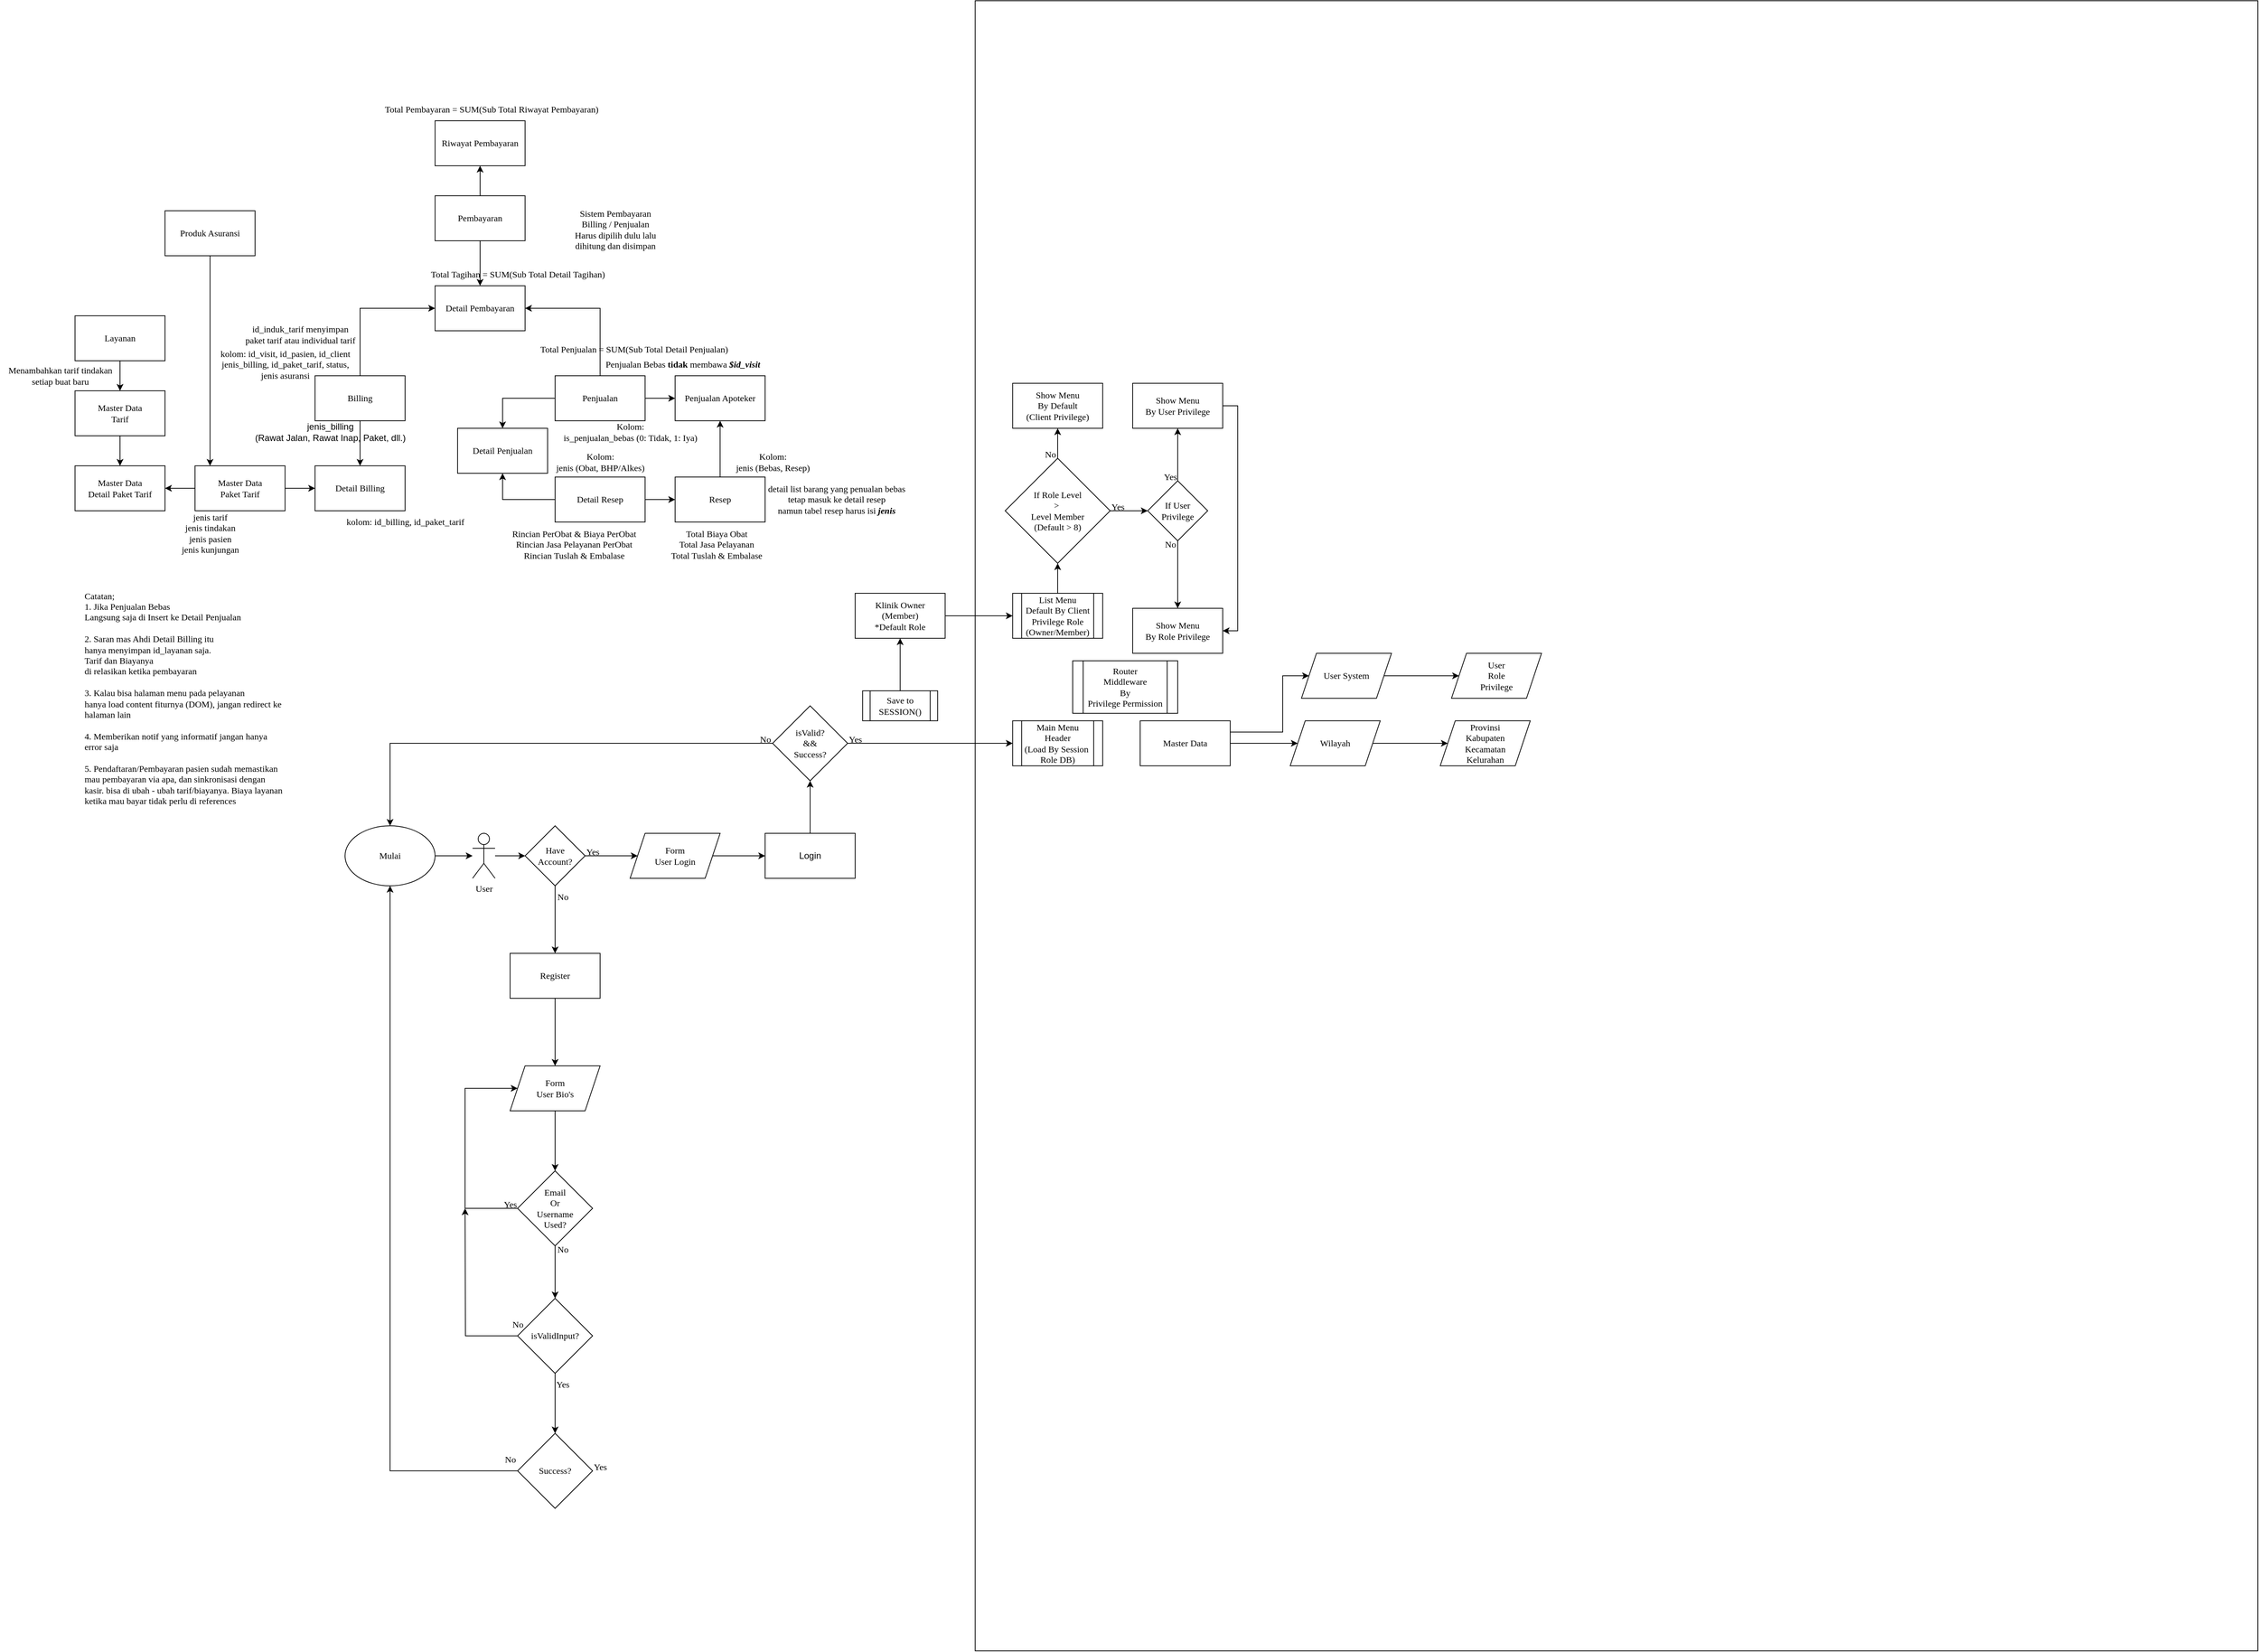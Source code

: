 <mxfile version="26.1.0">
  <diagram name="Page-1" id="PB4VBSpsoKnMZAa3M8EH">
    <mxGraphModel dx="1850" dy="1642" grid="1" gridSize="10" guides="1" tooltips="1" connect="1" arrows="1" fold="1" page="1" pageScale="1" pageWidth="850" pageHeight="1100" math="0" shadow="0">
      <root>
        <mxCell id="0" />
        <mxCell id="1" parent="0" />
        <mxCell id="fO4p4vOUp24_XmXOgc4b-10" value="" style="rounded=0;whiteSpace=wrap;html=1;" parent="1" vertex="1">
          <mxGeometry x="840" y="-1100" width="1710" height="2200" as="geometry" />
        </mxCell>
        <mxCell id="pXv-PGPB3i6eV_hMqMwG-11" value="" style="edgeStyle=orthogonalEdgeStyle;rounded=0;orthogonalLoop=1;jettySize=auto;html=1;" parent="1" source="pXv-PGPB3i6eV_hMqMwG-1" target="pXv-PGPB3i6eV_hMqMwG-10" edge="1">
          <mxGeometry relative="1" as="geometry" />
        </mxCell>
        <mxCell id="pXv-PGPB3i6eV_hMqMwG-1" value="&lt;font face=&quot;Times New Roman&quot;&gt;Mulai&lt;/font&gt;" style="ellipse;whiteSpace=wrap;html=1;" parent="1" vertex="1">
          <mxGeometry width="120" height="80" as="geometry" />
        </mxCell>
        <mxCell id="pXv-PGPB3i6eV_hMqMwG-21" value="" style="edgeStyle=orthogonalEdgeStyle;rounded=0;orthogonalLoop=1;jettySize=auto;html=1;" parent="1" source="pXv-PGPB3i6eV_hMqMwG-10" target="pXv-PGPB3i6eV_hMqMwG-17" edge="1">
          <mxGeometry relative="1" as="geometry" />
        </mxCell>
        <mxCell id="pXv-PGPB3i6eV_hMqMwG-10" value="&lt;font face=&quot;Times New Roman&quot;&gt;User&lt;/font&gt;" style="shape=umlActor;verticalLabelPosition=bottom;verticalAlign=top;html=1;outlineConnect=0;" parent="1" vertex="1">
          <mxGeometry x="170" y="10" width="30" height="60" as="geometry" />
        </mxCell>
        <mxCell id="pXv-PGPB3i6eV_hMqMwG-25" value="" style="edgeStyle=orthogonalEdgeStyle;rounded=0;orthogonalLoop=1;jettySize=auto;html=1;" parent="1" source="pXv-PGPB3i6eV_hMqMwG-17" target="pXv-PGPB3i6eV_hMqMwG-24" edge="1">
          <mxGeometry relative="1" as="geometry" />
        </mxCell>
        <mxCell id="fO4p4vOUp24_XmXOgc4b-2" value="" style="edgeStyle=orthogonalEdgeStyle;rounded=0;orthogonalLoop=1;jettySize=auto;html=1;" parent="1" source="pXv-PGPB3i6eV_hMqMwG-17" target="fO4p4vOUp24_XmXOgc4b-1" edge="1">
          <mxGeometry relative="1" as="geometry" />
        </mxCell>
        <mxCell id="pXv-PGPB3i6eV_hMqMwG-17" value="&lt;font face=&quot;Times New Roman&quot;&gt;Have&lt;br&gt;Account?&lt;/font&gt;" style="rhombus;whiteSpace=wrap;html=1;rounded=0;" parent="1" vertex="1">
          <mxGeometry x="240" width="80" height="80" as="geometry" />
        </mxCell>
        <mxCell id="pXv-PGPB3i6eV_hMqMwG-61" value="" style="edgeStyle=orthogonalEdgeStyle;rounded=0;orthogonalLoop=1;jettySize=auto;html=1;" parent="1" source="pXv-PGPB3i6eV_hMqMwG-22" target="pXv-PGPB3i6eV_hMqMwG-60" edge="1">
          <mxGeometry relative="1" as="geometry" />
        </mxCell>
        <mxCell id="pXv-PGPB3i6eV_hMqMwG-22" value="Login" style="whiteSpace=wrap;html=1;rounded=0;" parent="1" vertex="1">
          <mxGeometry x="560" y="10" width="120" height="60" as="geometry" />
        </mxCell>
        <mxCell id="pXv-PGPB3i6eV_hMqMwG-45" value="" style="edgeStyle=orthogonalEdgeStyle;rounded=0;orthogonalLoop=1;jettySize=auto;html=1;" parent="1" source="pXv-PGPB3i6eV_hMqMwG-24" target="pXv-PGPB3i6eV_hMqMwG-35" edge="1">
          <mxGeometry relative="1" as="geometry" />
        </mxCell>
        <mxCell id="pXv-PGPB3i6eV_hMqMwG-24" value="&lt;font face=&quot;Times New Roman&quot;&gt;Register&lt;/font&gt;" style="whiteSpace=wrap;html=1;rounded=0;" parent="1" vertex="1">
          <mxGeometry x="220" y="170" width="120" height="60" as="geometry" />
        </mxCell>
        <mxCell id="pXv-PGPB3i6eV_hMqMwG-26" value="&lt;font face=&quot;Times New Roman&quot;&gt;Yes&lt;/font&gt;" style="text;html=1;align=center;verticalAlign=middle;resizable=0;points=[];autosize=1;strokeColor=none;fillColor=none;" parent="1" vertex="1">
          <mxGeometry x="310" y="20" width="40" height="30" as="geometry" />
        </mxCell>
        <mxCell id="pXv-PGPB3i6eV_hMqMwG-27" value="&lt;font face=&quot;Times New Roman&quot;&gt;No&lt;/font&gt;" style="text;html=1;align=center;verticalAlign=middle;resizable=0;points=[];autosize=1;strokeColor=none;fillColor=none;" parent="1" vertex="1">
          <mxGeometry x="270" y="80" width="40" height="30" as="geometry" />
        </mxCell>
        <mxCell id="pXv-PGPB3i6eV_hMqMwG-48" style="edgeStyle=orthogonalEdgeStyle;rounded=0;orthogonalLoop=1;jettySize=auto;html=1;entryX=0.5;entryY=0;entryDx=0;entryDy=0;" parent="1" source="pXv-PGPB3i6eV_hMqMwG-29" target="pXv-PGPB3i6eV_hMqMwG-37" edge="1">
          <mxGeometry relative="1" as="geometry" />
        </mxCell>
        <mxCell id="pXv-PGPB3i6eV_hMqMwG-50" style="edgeStyle=orthogonalEdgeStyle;rounded=0;orthogonalLoop=1;jettySize=auto;html=1;entryX=0;entryY=0.5;entryDx=0;entryDy=0;" parent="1" source="pXv-PGPB3i6eV_hMqMwG-29" target="pXv-PGPB3i6eV_hMqMwG-35" edge="1">
          <mxGeometry relative="1" as="geometry">
            <mxPoint x="210" y="340" as="targetPoint" />
            <Array as="points">
              <mxPoint x="160" y="510" />
              <mxPoint x="160" y="350" />
            </Array>
          </mxGeometry>
        </mxCell>
        <mxCell id="pXv-PGPB3i6eV_hMqMwG-29" value="&lt;font face=&quot;Times New Roman&quot;&gt;Email&lt;br&gt;Or&lt;br&gt;Username&lt;br&gt;Used?&lt;/font&gt;" style="rhombus;whiteSpace=wrap;html=1;rounded=0;" parent="1" vertex="1">
          <mxGeometry x="230" y="460" width="100" height="100" as="geometry" />
        </mxCell>
        <mxCell id="pXv-PGPB3i6eV_hMqMwG-46" value="" style="edgeStyle=orthogonalEdgeStyle;rounded=0;orthogonalLoop=1;jettySize=auto;html=1;" parent="1" source="pXv-PGPB3i6eV_hMqMwG-35" target="pXv-PGPB3i6eV_hMqMwG-29" edge="1">
          <mxGeometry relative="1" as="geometry" />
        </mxCell>
        <mxCell id="pXv-PGPB3i6eV_hMqMwG-35" value="&lt;font face=&quot;Times New Roman&quot;&gt;Form&lt;br&gt;User Bio&#39;s&lt;/font&gt;" style="shape=parallelogram;perimeter=parallelogramPerimeter;whiteSpace=wrap;html=1;fixedSize=1;rounded=0;" parent="1" vertex="1">
          <mxGeometry x="220" y="320" width="120" height="60" as="geometry" />
        </mxCell>
        <mxCell id="pXv-PGPB3i6eV_hMqMwG-52" style="edgeStyle=orthogonalEdgeStyle;rounded=0;orthogonalLoop=1;jettySize=auto;html=1;" parent="1" source="pXv-PGPB3i6eV_hMqMwG-37" edge="1">
          <mxGeometry relative="1" as="geometry">
            <mxPoint x="160" y="510" as="targetPoint" />
          </mxGeometry>
        </mxCell>
        <mxCell id="pXv-PGPB3i6eV_hMqMwG-54" value="" style="edgeStyle=orthogonalEdgeStyle;rounded=0;orthogonalLoop=1;jettySize=auto;html=1;" parent="1" source="pXv-PGPB3i6eV_hMqMwG-37" target="pXv-PGPB3i6eV_hMqMwG-53" edge="1">
          <mxGeometry relative="1" as="geometry" />
        </mxCell>
        <mxCell id="pXv-PGPB3i6eV_hMqMwG-37" value="&lt;font face=&quot;Times New Roman&quot;&gt;isValidInput?&lt;/font&gt;" style="rhombus;whiteSpace=wrap;html=1;rounded=0;" parent="1" vertex="1">
          <mxGeometry x="230" y="630" width="100" height="100" as="geometry" />
        </mxCell>
        <mxCell id="pXv-PGPB3i6eV_hMqMwG-39" value="&lt;font face=&quot;Times New Roman&quot;&gt;No&lt;/font&gt;" style="text;html=1;align=center;verticalAlign=middle;resizable=0;points=[];autosize=1;strokeColor=none;fillColor=none;" parent="1" vertex="1">
          <mxGeometry x="270" y="550" width="40" height="30" as="geometry" />
        </mxCell>
        <mxCell id="pXv-PGPB3i6eV_hMqMwG-43" value="&lt;font face=&quot;Times New Roman&quot;&gt;No&lt;/font&gt;" style="text;html=1;align=center;verticalAlign=middle;resizable=0;points=[];autosize=1;strokeColor=none;fillColor=none;" parent="1" vertex="1">
          <mxGeometry x="210" y="650" width="40" height="30" as="geometry" />
        </mxCell>
        <mxCell id="pXv-PGPB3i6eV_hMqMwG-51" value="&lt;font face=&quot;Times New Roman&quot;&gt;Yes&lt;/font&gt;" style="text;html=1;align=center;verticalAlign=middle;resizable=0;points=[];autosize=1;strokeColor=none;fillColor=none;" parent="1" vertex="1">
          <mxGeometry x="200" y="490" width="40" height="30" as="geometry" />
        </mxCell>
        <mxCell id="pXv-PGPB3i6eV_hMqMwG-55" style="edgeStyle=orthogonalEdgeStyle;rounded=0;orthogonalLoop=1;jettySize=auto;html=1;entryX=0.5;entryY=1;entryDx=0;entryDy=0;" parent="1" source="pXv-PGPB3i6eV_hMqMwG-53" target="pXv-PGPB3i6eV_hMqMwG-1" edge="1">
          <mxGeometry relative="1" as="geometry" />
        </mxCell>
        <mxCell id="pXv-PGPB3i6eV_hMqMwG-53" value="&lt;font face=&quot;Times New Roman&quot;&gt;Success?&lt;/font&gt;" style="rhombus;whiteSpace=wrap;html=1;rounded=0;" parent="1" vertex="1">
          <mxGeometry x="230" y="810" width="100" height="100" as="geometry" />
        </mxCell>
        <mxCell id="pXv-PGPB3i6eV_hMqMwG-56" value="&lt;font face=&quot;Times New Roman&quot;&gt;No&lt;/font&gt;" style="text;html=1;align=center;verticalAlign=middle;resizable=0;points=[];autosize=1;strokeColor=none;fillColor=none;" parent="1" vertex="1">
          <mxGeometry x="200" y="830" width="40" height="30" as="geometry" />
        </mxCell>
        <mxCell id="pXv-PGPB3i6eV_hMqMwG-57" value="&lt;font face=&quot;Times New Roman&quot;&gt;Yes&lt;/font&gt;" style="text;html=1;align=center;verticalAlign=middle;resizable=0;points=[];autosize=1;strokeColor=none;fillColor=none;" parent="1" vertex="1">
          <mxGeometry x="270" y="730" width="40" height="30" as="geometry" />
        </mxCell>
        <mxCell id="pXv-PGPB3i6eV_hMqMwG-58" value="&lt;font face=&quot;Times New Roman&quot;&gt;Yes&lt;/font&gt;" style="text;html=1;align=center;verticalAlign=middle;resizable=0;points=[];autosize=1;strokeColor=none;fillColor=none;" parent="1" vertex="1">
          <mxGeometry x="320" y="840" width="40" height="30" as="geometry" />
        </mxCell>
        <mxCell id="pXv-PGPB3i6eV_hMqMwG-62" style="edgeStyle=orthogonalEdgeStyle;rounded=0;orthogonalLoop=1;jettySize=auto;html=1;entryX=0.5;entryY=0;entryDx=0;entryDy=0;" parent="1" source="pXv-PGPB3i6eV_hMqMwG-60" target="pXv-PGPB3i6eV_hMqMwG-1" edge="1">
          <mxGeometry relative="1" as="geometry" />
        </mxCell>
        <mxCell id="fO4p4vOUp24_XmXOgc4b-7" style="edgeStyle=orthogonalEdgeStyle;rounded=0;orthogonalLoop=1;jettySize=auto;html=1;" parent="1" source="pXv-PGPB3i6eV_hMqMwG-60" target="fO4p4vOUp24_XmXOgc4b-9" edge="1">
          <mxGeometry relative="1" as="geometry">
            <mxPoint x="800" y="-110" as="targetPoint" />
          </mxGeometry>
        </mxCell>
        <mxCell id="pXv-PGPB3i6eV_hMqMwG-60" value="&lt;font face=&quot;Times New Roman&quot;&gt;isValid?&lt;br&gt;&amp;amp;&amp;amp;&lt;br&gt;Success?&lt;/font&gt;" style="rhombus;whiteSpace=wrap;html=1;rounded=0;" parent="1" vertex="1">
          <mxGeometry x="570" y="-160" width="100" height="100" as="geometry" />
        </mxCell>
        <mxCell id="pXv-PGPB3i6eV_hMqMwG-63" value="&lt;font face=&quot;Times New Roman&quot;&gt;No&lt;/font&gt;" style="text;html=1;align=center;verticalAlign=middle;resizable=0;points=[];autosize=1;strokeColor=none;fillColor=none;" parent="1" vertex="1">
          <mxGeometry x="540" y="-130" width="40" height="30" as="geometry" />
        </mxCell>
        <mxCell id="pXv-PGPB3i6eV_hMqMwG-64" value="&lt;font face=&quot;Times New Roman&quot;&gt;Yes&lt;/font&gt;" style="text;html=1;align=center;verticalAlign=middle;resizable=0;points=[];autosize=1;strokeColor=none;fillColor=none;" parent="1" vertex="1">
          <mxGeometry x="660" y="-130" width="40" height="30" as="geometry" />
        </mxCell>
        <mxCell id="fO4p4vOUp24_XmXOgc4b-5" value="" style="edgeStyle=orthogonalEdgeStyle;rounded=0;orthogonalLoop=1;jettySize=auto;html=1;" parent="1" source="pXv-PGPB3i6eV_hMqMwG-65" target="fO4p4vOUp24_XmXOgc4b-4" edge="1">
          <mxGeometry relative="1" as="geometry" />
        </mxCell>
        <mxCell id="pXv-PGPB3i6eV_hMqMwG-65" value="&lt;font face=&quot;Times New Roman&quot;&gt;Save to&lt;br&gt;SESSION()&lt;/font&gt;" style="shape=process;whiteSpace=wrap;html=1;backgroundOutline=1;" parent="1" vertex="1">
          <mxGeometry x="690" y="-180" width="100" height="40" as="geometry" />
        </mxCell>
        <mxCell id="fO4p4vOUp24_XmXOgc4b-3" value="" style="edgeStyle=orthogonalEdgeStyle;rounded=0;orthogonalLoop=1;jettySize=auto;html=1;" parent="1" source="fO4p4vOUp24_XmXOgc4b-1" target="pXv-PGPB3i6eV_hMqMwG-22" edge="1">
          <mxGeometry relative="1" as="geometry" />
        </mxCell>
        <mxCell id="fO4p4vOUp24_XmXOgc4b-1" value="&lt;font face=&quot;Times New Roman&quot;&gt;Form&lt;br&gt;User Login&lt;/font&gt;" style="shape=parallelogram;perimeter=parallelogramPerimeter;whiteSpace=wrap;html=1;fixedSize=1;rounded=0;" parent="1" vertex="1">
          <mxGeometry x="380" y="10" width="120" height="60" as="geometry" />
        </mxCell>
        <mxCell id="N3VXaW1i1DPhtXQMKX1L-7" style="edgeStyle=orthogonalEdgeStyle;rounded=0;orthogonalLoop=1;jettySize=auto;html=1;entryX=0;entryY=0.5;entryDx=0;entryDy=0;" parent="1" source="fO4p4vOUp24_XmXOgc4b-4" target="N3VXaW1i1DPhtXQMKX1L-6" edge="1">
          <mxGeometry relative="1" as="geometry" />
        </mxCell>
        <mxCell id="fO4p4vOUp24_XmXOgc4b-4" value="&lt;font face=&quot;Times New Roman&quot;&gt;Klinik Owner&lt;/font&gt;&lt;div&gt;&lt;font face=&quot;Times New Roman&quot;&gt;(Member)&lt;br&gt;*Default Role&lt;/font&gt;&lt;/div&gt;" style="whiteSpace=wrap;html=1;" parent="1" vertex="1">
          <mxGeometry x="680" y="-310" width="120" height="60" as="geometry" />
        </mxCell>
        <mxCell id="fO4p4vOUp24_XmXOgc4b-9" value="&lt;font face=&quot;Times New Roman&quot;&gt;Main Menu&lt;br&gt;Header&lt;/font&gt;&lt;div&gt;&lt;font face=&quot;Times New Roman&quot;&gt;(Load By Session&amp;nbsp; Role DB)&lt;/font&gt;&lt;/div&gt;" style="shape=process;whiteSpace=wrap;html=1;backgroundOutline=1;" parent="1" vertex="1">
          <mxGeometry x="890" y="-140" width="120" height="60" as="geometry" />
        </mxCell>
        <mxCell id="fO4p4vOUp24_XmXOgc4b-17" value="" style="edgeStyle=orthogonalEdgeStyle;rounded=0;orthogonalLoop=1;jettySize=auto;html=1;" parent="1" source="fO4p4vOUp24_XmXOgc4b-11" target="fO4p4vOUp24_XmXOgc4b-16" edge="1">
          <mxGeometry relative="1" as="geometry" />
        </mxCell>
        <mxCell id="fO4p4vOUp24_XmXOgc4b-24" style="edgeStyle=orthogonalEdgeStyle;rounded=0;orthogonalLoop=1;jettySize=auto;html=1;exitX=1;exitY=0.25;exitDx=0;exitDy=0;entryX=0;entryY=0.5;entryDx=0;entryDy=0;" parent="1" source="fO4p4vOUp24_XmXOgc4b-11" target="fO4p4vOUp24_XmXOgc4b-23" edge="1">
          <mxGeometry relative="1" as="geometry">
            <Array as="points">
              <mxPoint x="1250" y="-125" />
              <mxPoint x="1250" y="-200" />
            </Array>
          </mxGeometry>
        </mxCell>
        <mxCell id="fO4p4vOUp24_XmXOgc4b-11" value="&lt;font face=&quot;Times New Roman&quot;&gt;Master Data&lt;/font&gt;" style="rounded=0;whiteSpace=wrap;html=1;" parent="1" vertex="1">
          <mxGeometry x="1060" y="-140" width="120" height="60" as="geometry" />
        </mxCell>
        <mxCell id="fO4p4vOUp24_XmXOgc4b-19" value="" style="edgeStyle=orthogonalEdgeStyle;rounded=0;orthogonalLoop=1;jettySize=auto;html=1;" parent="1" source="fO4p4vOUp24_XmXOgc4b-16" target="fO4p4vOUp24_XmXOgc4b-18" edge="1">
          <mxGeometry relative="1" as="geometry" />
        </mxCell>
        <mxCell id="fO4p4vOUp24_XmXOgc4b-16" value="&lt;font face=&quot;Times New Roman&quot;&gt;Wilayah&lt;/font&gt;" style="shape=parallelogram;perimeter=parallelogramPerimeter;whiteSpace=wrap;html=1;fixedSize=1;rounded=0;" parent="1" vertex="1">
          <mxGeometry x="1260" y="-140" width="120" height="60" as="geometry" />
        </mxCell>
        <mxCell id="fO4p4vOUp24_XmXOgc4b-18" value="&lt;font face=&quot;Times New Roman&quot;&gt;Provinsi&lt;br&gt;Kabupaten&lt;/font&gt;&lt;div&gt;&lt;font face=&quot;Times New Roman&quot;&gt;Kecamatan&lt;/font&gt;&lt;/div&gt;&lt;div&gt;&lt;font face=&quot;Times New Roman&quot;&gt;Kelurahan&lt;/font&gt;&lt;/div&gt;" style="shape=parallelogram;perimeter=parallelogramPerimeter;whiteSpace=wrap;html=1;fixedSize=1;rounded=0;" parent="1" vertex="1">
          <mxGeometry x="1460" y="-140" width="120" height="60" as="geometry" />
        </mxCell>
        <mxCell id="fO4p4vOUp24_XmXOgc4b-26" value="" style="edgeStyle=orthogonalEdgeStyle;rounded=0;orthogonalLoop=1;jettySize=auto;html=1;" parent="1" source="fO4p4vOUp24_XmXOgc4b-23" target="fO4p4vOUp24_XmXOgc4b-25" edge="1">
          <mxGeometry relative="1" as="geometry" />
        </mxCell>
        <mxCell id="fO4p4vOUp24_XmXOgc4b-23" value="&lt;font face=&quot;Times New Roman&quot;&gt;User System&lt;/font&gt;" style="shape=parallelogram;perimeter=parallelogramPerimeter;whiteSpace=wrap;html=1;fixedSize=1;rounded=0;" parent="1" vertex="1">
          <mxGeometry x="1275" y="-230" width="120" height="60" as="geometry" />
        </mxCell>
        <mxCell id="fO4p4vOUp24_XmXOgc4b-25" value="&lt;font face=&quot;Times New Roman&quot;&gt;User&lt;/font&gt;&lt;div&gt;&lt;font face=&quot;Times New Roman&quot;&gt;Role&lt;/font&gt;&lt;/div&gt;&lt;div&gt;&lt;font face=&quot;Times New Roman&quot;&gt;Privilege&lt;/font&gt;&lt;/div&gt;" style="shape=parallelogram;perimeter=parallelogramPerimeter;whiteSpace=wrap;html=1;fixedSize=1;rounded=0;" parent="1" vertex="1">
          <mxGeometry x="1475" y="-230" width="120" height="60" as="geometry" />
        </mxCell>
        <mxCell id="N3VXaW1i1DPhtXQMKX1L-11" value="" style="edgeStyle=orthogonalEdgeStyle;rounded=0;orthogonalLoop=1;jettySize=auto;html=1;" parent="1" source="N3VXaW1i1DPhtXQMKX1L-6" target="N3VXaW1i1DPhtXQMKX1L-10" edge="1">
          <mxGeometry relative="1" as="geometry" />
        </mxCell>
        <mxCell id="N3VXaW1i1DPhtXQMKX1L-6" value="&lt;font face=&quot;Times New Roman&quot;&gt;List Menu&lt;/font&gt;&lt;div&gt;&lt;font face=&quot;Times New Roman&quot;&gt;Default By Client&lt;br&gt;&lt;/font&gt;&lt;span style=&quot;font-family: &amp;quot;Times New Roman&amp;quot;; background-color: transparent; color: light-dark(rgb(0, 0, 0), rgb(255, 255, 255));&quot;&gt;Privilege&amp;nbsp;&lt;/span&gt;&lt;span style=&quot;font-family: &amp;quot;Times New Roman&amp;quot;; background-color: transparent; color: light-dark(rgb(0, 0, 0), rgb(255, 255, 255));&quot;&gt;Role&lt;/span&gt;&lt;/div&gt;&lt;div&gt;&lt;font face=&quot;Times New Roman&quot;&gt;(Owner/Member)&lt;/font&gt;&lt;/div&gt;" style="shape=process;whiteSpace=wrap;html=1;backgroundOutline=1;" parent="1" vertex="1">
          <mxGeometry x="890" y="-310" width="120" height="60" as="geometry" />
        </mxCell>
        <mxCell id="N3VXaW1i1DPhtXQMKX1L-19" value="" style="edgeStyle=orthogonalEdgeStyle;rounded=0;orthogonalLoop=1;jettySize=auto;html=1;" parent="1" source="N3VXaW1i1DPhtXQMKX1L-10" target="N3VXaW1i1DPhtXQMKX1L-18" edge="1">
          <mxGeometry relative="1" as="geometry" />
        </mxCell>
        <mxCell id="N3VXaW1i1DPhtXQMKX1L-24" value="" style="edgeStyle=orthogonalEdgeStyle;rounded=0;orthogonalLoop=1;jettySize=auto;html=1;" parent="1" source="N3VXaW1i1DPhtXQMKX1L-10" target="N3VXaW1i1DPhtXQMKX1L-23" edge="1">
          <mxGeometry relative="1" as="geometry" />
        </mxCell>
        <mxCell id="N3VXaW1i1DPhtXQMKX1L-10" value="&lt;font face=&quot;Times New Roman&quot;&gt;If Role Level&lt;/font&gt;&lt;div&gt;&lt;div&gt;&lt;font face=&quot;Times New Roman&quot;&gt;&amp;gt;&amp;nbsp;&lt;/font&gt;&lt;/div&gt;&lt;div&gt;&lt;font face=&quot;Times New Roman&quot;&gt;Level Member&lt;br&gt;(Default &amp;gt; 8)&lt;/font&gt;&lt;/div&gt;&lt;/div&gt;" style="rhombus;whiteSpace=wrap;html=1;" parent="1" vertex="1">
          <mxGeometry x="880" y="-490" width="140" height="140" as="geometry" />
        </mxCell>
        <mxCell id="N3VXaW1i1DPhtXQMKX1L-17" value="&lt;font face=&quot;Times New Roman&quot;&gt;Yes&lt;/font&gt;" style="text;html=1;align=center;verticalAlign=middle;resizable=0;points=[];autosize=1;strokeColor=none;fillColor=none;" parent="1" vertex="1">
          <mxGeometry x="1010" y="-440" width="40" height="30" as="geometry" />
        </mxCell>
        <mxCell id="N3VXaW1i1DPhtXQMKX1L-18" value="&lt;span style=&quot;font-family: &amp;quot;Times New Roman&amp;quot;;&quot;&gt;Show Menu&lt;/span&gt;&lt;div&gt;&lt;span style=&quot;font-family: &amp;quot;Times New Roman&amp;quot;;&quot;&gt;By Default&lt;br&gt;(Client&amp;nbsp;&lt;/span&gt;&lt;span style=&quot;font-family: &amp;quot;Times New Roman&amp;quot;; background-color: transparent; color: light-dark(rgb(0, 0, 0), rgb(255, 255, 255));&quot;&gt;Privilege)&lt;/span&gt;&lt;/div&gt;" style="whiteSpace=wrap;html=1;" parent="1" vertex="1">
          <mxGeometry x="890" y="-590" width="120" height="60" as="geometry" />
        </mxCell>
        <mxCell id="N3VXaW1i1DPhtXQMKX1L-20" value="&lt;font face=&quot;Times New Roman&quot;&gt;No&lt;/font&gt;" style="text;html=1;align=center;verticalAlign=middle;resizable=0;points=[];autosize=1;strokeColor=none;fillColor=none;" parent="1" vertex="1">
          <mxGeometry x="920" y="-510" width="40" height="30" as="geometry" />
        </mxCell>
        <mxCell id="N3VXaW1i1DPhtXQMKX1L-26" value="" style="edgeStyle=orthogonalEdgeStyle;rounded=0;orthogonalLoop=1;jettySize=auto;html=1;" parent="1" source="N3VXaW1i1DPhtXQMKX1L-23" target="N3VXaW1i1DPhtXQMKX1L-25" edge="1">
          <mxGeometry relative="1" as="geometry" />
        </mxCell>
        <mxCell id="N3VXaW1i1DPhtXQMKX1L-34" value="" style="edgeStyle=orthogonalEdgeStyle;rounded=0;orthogonalLoop=1;jettySize=auto;html=1;" parent="1" source="N3VXaW1i1DPhtXQMKX1L-23" target="N3VXaW1i1DPhtXQMKX1L-33" edge="1">
          <mxGeometry relative="1" as="geometry" />
        </mxCell>
        <mxCell id="N3VXaW1i1DPhtXQMKX1L-23" value="&lt;div&gt;&lt;span style=&quot;font-family: &amp;quot;Times New Roman&amp;quot;;&quot;&gt;If User&lt;br&gt;Privilege&lt;/span&gt;&lt;/div&gt;" style="rhombus;whiteSpace=wrap;html=1;" parent="1" vertex="1">
          <mxGeometry x="1070" y="-460" width="80" height="80" as="geometry" />
        </mxCell>
        <mxCell id="N3VXaW1i1DPhtXQMKX1L-39" value="" style="edgeStyle=orthogonalEdgeStyle;rounded=0;orthogonalLoop=1;jettySize=auto;html=1;entryX=1;entryY=0.5;entryDx=0;entryDy=0;" parent="1" source="N3VXaW1i1DPhtXQMKX1L-25" target="N3VXaW1i1DPhtXQMKX1L-33" edge="1">
          <mxGeometry relative="1" as="geometry">
            <mxPoint x="1250" y="-640" as="targetPoint" />
            <Array as="points">
              <mxPoint x="1190" y="-560" />
              <mxPoint x="1190" y="-260" />
            </Array>
          </mxGeometry>
        </mxCell>
        <mxCell id="N3VXaW1i1DPhtXQMKX1L-25" value="&lt;font face=&quot;Times New Roman&quot;&gt;Show Menu&lt;br&gt;By User Privilege&lt;/font&gt;" style="whiteSpace=wrap;html=1;" parent="1" vertex="1">
          <mxGeometry x="1050" y="-590" width="120" height="60" as="geometry" />
        </mxCell>
        <mxCell id="N3VXaW1i1DPhtXQMKX1L-27" value="&lt;font face=&quot;Times New Roman&quot;&gt;Yes&lt;/font&gt;" style="text;html=1;align=center;verticalAlign=middle;resizable=0;points=[];autosize=1;strokeColor=none;fillColor=none;" parent="1" vertex="1">
          <mxGeometry x="1080" y="-480" width="40" height="30" as="geometry" />
        </mxCell>
        <mxCell id="N3VXaW1i1DPhtXQMKX1L-33" value="&lt;font face=&quot;Times New Roman&quot;&gt;Show Menu&lt;/font&gt;&lt;div&gt;&lt;font face=&quot;Times New Roman&quot;&gt;By Role&amp;nbsp;&lt;span style=&quot;background-color: transparent; color: light-dark(rgb(0, 0, 0), rgb(255, 255, 255));&quot;&gt;Privilege&lt;/span&gt;&lt;/font&gt;&lt;/div&gt;" style="whiteSpace=wrap;html=1;" parent="1" vertex="1">
          <mxGeometry x="1050" y="-290" width="120" height="60" as="geometry" />
        </mxCell>
        <mxCell id="N3VXaW1i1DPhtXQMKX1L-35" value="&lt;font face=&quot;Times New Roman&quot;&gt;No&lt;/font&gt;" style="text;html=1;align=center;verticalAlign=middle;resizable=0;points=[];autosize=1;strokeColor=none;fillColor=none;" parent="1" vertex="1">
          <mxGeometry x="1080" y="-390" width="40" height="30" as="geometry" />
        </mxCell>
        <mxCell id="N3VXaW1i1DPhtXQMKX1L-40" value="&lt;span style=&quot;font-family: &amp;quot;Times New Roman&amp;quot;;&quot;&gt;Router&lt;/span&gt;&lt;font face=&quot;Times New Roman&quot;&gt;&lt;br&gt;Middleware&lt;/font&gt;&lt;div&gt;&lt;div&gt;&lt;font face=&quot;Times New Roman&quot;&gt;By&lt;/font&gt;&lt;/div&gt;&lt;/div&gt;&lt;div&gt;&lt;span style=&quot;font-family: &amp;quot;Times New Roman&amp;quot;;&quot;&gt;Privilege Permission&lt;/span&gt;&lt;/div&gt;" style="shape=process;whiteSpace=wrap;html=1;backgroundOutline=1;" parent="1" vertex="1">
          <mxGeometry x="970" y="-220" width="140" height="70" as="geometry" />
        </mxCell>
        <mxCell id="URhGkLgAzNp-RWvudp00-2" value="" style="edgeStyle=orthogonalEdgeStyle;rounded=0;orthogonalLoop=1;jettySize=auto;html=1;" parent="1" source="3l0jntBAtgddx4BJqC5q-1" target="3l0jntBAtgddx4BJqC5q-2" edge="1">
          <mxGeometry relative="1" as="geometry" />
        </mxCell>
        <mxCell id="URhGkLgAzNp-RWvudp00-5" value="" style="edgeStyle=orthogonalEdgeStyle;rounded=0;orthogonalLoop=1;jettySize=auto;html=1;" parent="1" source="3l0jntBAtgddx4BJqC5q-1" target="3l0jntBAtgddx4BJqC5q-21" edge="1">
          <mxGeometry relative="1" as="geometry" />
        </mxCell>
        <mxCell id="3l0jntBAtgddx4BJqC5q-1" value="&lt;font face=&quot;Times New Roman&quot;&gt;Pembayaran&lt;/font&gt;" style="rounded=0;whiteSpace=wrap;html=1;" parent="1" vertex="1">
          <mxGeometry x="120" y="-840" width="120" height="60" as="geometry" />
        </mxCell>
        <mxCell id="3l0jntBAtgddx4BJqC5q-2" value="&lt;font face=&quot;Times New Roman&quot;&gt;Detail Pembayaran&lt;/font&gt;" style="rounded=0;whiteSpace=wrap;html=1;" parent="1" vertex="1">
          <mxGeometry x="120" y="-720" width="120" height="60" as="geometry" />
        </mxCell>
        <mxCell id="3l0jntBAtgddx4BJqC5q-5" style="edgeStyle=orthogonalEdgeStyle;rounded=0;orthogonalLoop=1;jettySize=auto;html=1;entryX=0;entryY=0.5;entryDx=0;entryDy=0;" parent="1" source="3l0jntBAtgddx4BJqC5q-4" target="3l0jntBAtgddx4BJqC5q-2" edge="1">
          <mxGeometry relative="1" as="geometry">
            <Array as="points">
              <mxPoint x="20" y="-690" />
            </Array>
          </mxGeometry>
        </mxCell>
        <mxCell id="0JskpBI3M3_ssQubHmOz-8" value="" style="edgeStyle=orthogonalEdgeStyle;rounded=0;orthogonalLoop=1;jettySize=auto;html=1;" parent="1" source="3l0jntBAtgddx4BJqC5q-4" target="3l0jntBAtgddx4BJqC5q-9" edge="1">
          <mxGeometry relative="1" as="geometry" />
        </mxCell>
        <mxCell id="3l0jntBAtgddx4BJqC5q-4" value="&lt;font face=&quot;Times New Roman&quot;&gt;Billing&lt;/font&gt;" style="rounded=0;whiteSpace=wrap;html=1;" parent="1" vertex="1">
          <mxGeometry x="-40" y="-600" width="120" height="60" as="geometry" />
        </mxCell>
        <mxCell id="3l0jntBAtgddx4BJqC5q-7" style="edgeStyle=orthogonalEdgeStyle;rounded=0;orthogonalLoop=1;jettySize=auto;html=1;entryX=1;entryY=0.5;entryDx=0;entryDy=0;" parent="1" source="3l0jntBAtgddx4BJqC5q-6" target="3l0jntBAtgddx4BJqC5q-2" edge="1">
          <mxGeometry relative="1" as="geometry">
            <Array as="points">
              <mxPoint x="340" y="-690" />
            </Array>
          </mxGeometry>
        </mxCell>
        <mxCell id="0JskpBI3M3_ssQubHmOz-1" value="" style="edgeStyle=orthogonalEdgeStyle;rounded=0;orthogonalLoop=1;jettySize=auto;html=1;" parent="1" source="3l0jntBAtgddx4BJqC5q-6" target="3l0jntBAtgddx4BJqC5q-11" edge="1">
          <mxGeometry relative="1" as="geometry" />
        </mxCell>
        <mxCell id="0JskpBI3M3_ssQubHmOz-15" value="" style="edgeStyle=orthogonalEdgeStyle;rounded=0;orthogonalLoop=1;jettySize=auto;html=1;" parent="1" source="3l0jntBAtgddx4BJqC5q-6" target="0JskpBI3M3_ssQubHmOz-14" edge="1">
          <mxGeometry relative="1" as="geometry">
            <Array as="points">
              <mxPoint x="210" y="-570" />
            </Array>
          </mxGeometry>
        </mxCell>
        <mxCell id="3l0jntBAtgddx4BJqC5q-6" value="&lt;font face=&quot;Times New Roman&quot;&gt;Penjualan&lt;/font&gt;" style="rounded=0;whiteSpace=wrap;html=1;" parent="1" vertex="1">
          <mxGeometry x="280" y="-600" width="120" height="60" as="geometry" />
        </mxCell>
        <mxCell id="3l0jntBAtgddx4BJqC5q-9" value="&lt;font face=&quot;Times New Roman&quot;&gt;Detail Billing&lt;/font&gt;" style="rounded=0;whiteSpace=wrap;html=1;" parent="1" vertex="1">
          <mxGeometry x="-40" y="-480" width="120" height="60" as="geometry" />
        </mxCell>
        <mxCell id="3l0jntBAtgddx4BJqC5q-11" value="&lt;font face=&quot;Times New Roman&quot;&gt;Penjualan Apoteker&lt;/font&gt;" style="rounded=0;whiteSpace=wrap;html=1;" parent="1" vertex="1">
          <mxGeometry x="440" y="-600" width="120" height="60" as="geometry" />
        </mxCell>
        <mxCell id="0JskpBI3M3_ssQubHmOz-13" value="" style="edgeStyle=orthogonalEdgeStyle;rounded=0;orthogonalLoop=1;jettySize=auto;html=1;" parent="1" source="3l0jntBAtgddx4BJqC5q-16" target="3l0jntBAtgddx4BJqC5q-11" edge="1">
          <mxGeometry relative="1" as="geometry" />
        </mxCell>
        <mxCell id="3l0jntBAtgddx4BJqC5q-16" value="&lt;font face=&quot;Times New Roman&quot;&gt;Resep&lt;/font&gt;" style="rounded=0;whiteSpace=wrap;html=1;" parent="1" vertex="1">
          <mxGeometry x="440" y="-465" width="120" height="60" as="geometry" />
        </mxCell>
        <mxCell id="3l0jntBAtgddx4BJqC5q-19" value="" style="edgeStyle=orthogonalEdgeStyle;rounded=0;orthogonalLoop=1;jettySize=auto;html=1;" parent="1" source="3l0jntBAtgddx4BJqC5q-18" target="3l0jntBAtgddx4BJqC5q-16" edge="1">
          <mxGeometry relative="1" as="geometry" />
        </mxCell>
        <mxCell id="0JskpBI3M3_ssQubHmOz-19" style="edgeStyle=orthogonalEdgeStyle;rounded=0;orthogonalLoop=1;jettySize=auto;html=1;entryX=0.5;entryY=1;entryDx=0;entryDy=0;" parent="1" source="3l0jntBAtgddx4BJqC5q-18" target="0JskpBI3M3_ssQubHmOz-14" edge="1">
          <mxGeometry relative="1" as="geometry" />
        </mxCell>
        <mxCell id="3l0jntBAtgddx4BJqC5q-18" value="&lt;font face=&quot;Times New Roman&quot;&gt;Detail Resep&lt;/font&gt;" style="rounded=0;whiteSpace=wrap;html=1;" parent="1" vertex="1">
          <mxGeometry x="280" y="-465" width="120" height="60" as="geometry" />
        </mxCell>
        <mxCell id="3l0jntBAtgddx4BJqC5q-21" value="&lt;font face=&quot;Times New Roman&quot;&gt;Riwayat Pembayaran&lt;/font&gt;" style="rounded=0;whiteSpace=wrap;html=1;" parent="1" vertex="1">
          <mxGeometry x="120" y="-940" width="120" height="60" as="geometry" />
        </mxCell>
        <mxCell id="3l0jntBAtgddx4BJqC5q-23" value="&lt;font face=&quot;Times New Roman&quot;&gt;Rincian PerObat &amp;amp; Biaya PerObat&lt;/font&gt;&lt;div&gt;&lt;font face=&quot;Times New Roman&quot;&gt;Rincian Jasa Pelayanan PerObat&lt;br&gt;Rincian Tuslah &amp;amp; Embalase&lt;/font&gt;&lt;/div&gt;" style="text;html=1;align=center;verticalAlign=middle;resizable=0;points=[];autosize=1;strokeColor=none;fillColor=none;" parent="1" vertex="1">
          <mxGeometry x="210" y="-405" width="190" height="60" as="geometry" />
        </mxCell>
        <mxCell id="3l0jntBAtgddx4BJqC5q-24" value="&lt;font face=&quot;Times New Roman&quot;&gt;Total Biaya Obat&lt;br&gt;Total Jasa Pelayanan&lt;/font&gt;&lt;div&gt;&lt;font face=&quot;Times New Roman&quot;&gt;Total Tuslah &amp;amp; Embalase&lt;/font&gt;&lt;/div&gt;" style="text;html=1;align=center;verticalAlign=middle;resizable=0;points=[];autosize=1;strokeColor=none;fillColor=none;" parent="1" vertex="1">
          <mxGeometry x="425" y="-405" width="140" height="60" as="geometry" />
        </mxCell>
        <mxCell id="0JskpBI3M3_ssQubHmOz-3" value="&lt;font face=&quot;Times New Roman&quot;&gt;Kolom:&lt;br&gt;jenis (Bebas, Resep)&lt;br&gt;&lt;/font&gt;" style="text;html=1;align=center;verticalAlign=middle;resizable=0;points=[];autosize=1;strokeColor=none;fillColor=none;" parent="1" vertex="1">
          <mxGeometry x="510" y="-505" width="120" height="40" as="geometry" />
        </mxCell>
        <mxCell id="0JskpBI3M3_ssQubHmOz-5" value="&lt;font face=&quot;Times New Roman&quot;&gt;Kolom:&lt;br&gt;jenis (Obat, BHP/Alkes)&lt;br&gt;&lt;/font&gt;" style="text;html=1;align=center;verticalAlign=middle;resizable=0;points=[];autosize=1;strokeColor=none;fillColor=none;" parent="1" vertex="1">
          <mxGeometry x="270" y="-505" width="140" height="40" as="geometry" />
        </mxCell>
        <mxCell id="0JskpBI3M3_ssQubHmOz-9" value="&lt;font face=&quot;Times New Roman&quot;&gt;Penjualan Bebas &lt;b&gt;tidak&lt;/b&gt; membawa &lt;b&gt;&lt;i&gt;$id_visit&lt;/i&gt;&lt;/b&gt;&lt;/font&gt;" style="text;html=1;align=center;verticalAlign=middle;resizable=0;points=[];autosize=1;strokeColor=none;fillColor=none;" parent="1" vertex="1">
          <mxGeometry x="335" y="-630" width="230" height="30" as="geometry" />
        </mxCell>
        <mxCell id="0JskpBI3M3_ssQubHmOz-10" value="&lt;font face=&quot;Times New Roman&quot;&gt;Kolom:&lt;br&gt;is_penjualan_bebas (0: Tidak, 1: Iya)&lt;br&gt;&lt;/font&gt;" style="text;html=1;align=center;verticalAlign=middle;resizable=0;points=[];autosize=1;strokeColor=none;fillColor=none;" parent="1" vertex="1">
          <mxGeometry x="280" y="-545" width="200" height="40" as="geometry" />
        </mxCell>
        <mxCell id="0JskpBI3M3_ssQubHmOz-12" value="&lt;font face=&quot;Times New Roman&quot;&gt;detail list barang yang penualan bebas&lt;/font&gt;&lt;div&gt;&lt;font face=&quot;Times New Roman&quot;&gt;tetap masuk ke detail resep&lt;/font&gt;&lt;/div&gt;&lt;div&gt;&lt;font face=&quot;Times New Roman&quot;&gt;namun tabel resep harus isi &lt;b&gt;&lt;i&gt;jenis&lt;/i&gt;&lt;/b&gt;&lt;/font&gt;&lt;/div&gt;" style="text;html=1;align=center;verticalAlign=middle;resizable=0;points=[];autosize=1;strokeColor=none;fillColor=none;" parent="1" vertex="1">
          <mxGeometry x="550" y="-465" width="210" height="60" as="geometry" />
        </mxCell>
        <mxCell id="0JskpBI3M3_ssQubHmOz-14" value="&lt;font face=&quot;Times New Roman&quot;&gt;Detail Penjualan&lt;/font&gt;" style="rounded=0;whiteSpace=wrap;html=1;" parent="1" vertex="1">
          <mxGeometry x="150" y="-530" width="120" height="60" as="geometry" />
        </mxCell>
        <mxCell id="0JskpBI3M3_ssQubHmOz-20" value="&lt;font face=&quot;Times New Roman&quot;&gt;Total Penjualan = SUM(Sub Total Detail Penjualan)&lt;/font&gt;" style="text;html=1;align=center;verticalAlign=middle;resizable=0;points=[];autosize=1;strokeColor=none;fillColor=none;" parent="1" vertex="1">
          <mxGeometry x="250" y="-650" width="270" height="30" as="geometry" />
        </mxCell>
        <mxCell id="URhGkLgAzNp-RWvudp00-3" value="&lt;font face=&quot;Times New Roman&quot;&gt;Total Tagihan = SUM(Sub Total Detail Tagihan)&lt;/font&gt;" style="text;html=1;align=center;verticalAlign=middle;resizable=0;points=[];autosize=1;strokeColor=none;fillColor=none;" parent="1" vertex="1">
          <mxGeometry x="100" y="-750" width="260" height="30" as="geometry" />
        </mxCell>
        <mxCell id="URhGkLgAzNp-RWvudp00-6" value="&lt;font face=&quot;Times New Roman&quot;&gt;Total Pembayaran = SUM(Sub Total Riwayat Pembayaran)&lt;/font&gt;" style="text;html=1;align=center;verticalAlign=middle;resizable=0;points=[];autosize=1;strokeColor=none;fillColor=none;" parent="1" vertex="1">
          <mxGeometry x="40" y="-970" width="310" height="30" as="geometry" />
        </mxCell>
        <mxCell id="URhGkLgAzNp-RWvudp00-7" value="&lt;font face=&quot;Times New Roman&quot;&gt;kolom: id_visit, id_pasien, id_client&lt;/font&gt;&lt;div&gt;&lt;font face=&quot;Times New Roman&quot;&gt;jenis_billing, id_paket_tarif, status,&lt;br&gt;jenis asuransi&lt;/font&gt;&lt;/div&gt;" style="text;html=1;align=center;verticalAlign=middle;resizable=0;points=[];autosize=1;strokeColor=none;fillColor=none;" parent="1" vertex="1">
          <mxGeometry x="-180" y="-645" width="200" height="60" as="geometry" />
        </mxCell>
        <mxCell id="URhGkLgAzNp-RWvudp00-9" value="&lt;font face=&quot;Times New Roman&quot;&gt;id_induk_tarif menyimpan&lt;/font&gt;&lt;div&gt;&lt;font face=&quot;Times New Roman&quot;&gt;paket tarif atau individual tarif&lt;/font&gt;&lt;/div&gt;" style="text;html=1;align=center;verticalAlign=middle;resizable=0;points=[];autosize=1;strokeColor=none;fillColor=none;" parent="1" vertex="1">
          <mxGeometry x="-145" y="-675" width="170" height="40" as="geometry" />
        </mxCell>
        <mxCell id="URhGkLgAzNp-RWvudp00-16" value="jenis_billing&lt;br&gt;(Rawat Jalan, Rawat Inap, Paket, dll.)" style="text;html=1;align=center;verticalAlign=middle;resizable=0;points=[];autosize=1;strokeColor=none;fillColor=none;" parent="1" vertex="1">
          <mxGeometry x="-130" y="-545" width="220" height="40" as="geometry" />
        </mxCell>
        <mxCell id="URhGkLgAzNp-RWvudp00-30" value="" style="edgeStyle=orthogonalEdgeStyle;rounded=0;orthogonalLoop=1;jettySize=auto;html=1;" parent="1" source="URhGkLgAzNp-RWvudp00-17" target="URhGkLgAzNp-RWvudp00-28" edge="1">
          <mxGeometry relative="1" as="geometry" />
        </mxCell>
        <mxCell id="URhGkLgAzNp-RWvudp00-17" value="&lt;font face=&quot;Times New Roman&quot;&gt;Master Data&lt;br&gt;Tarif&lt;/font&gt;" style="rounded=0;whiteSpace=wrap;html=1;" parent="1" vertex="1">
          <mxGeometry x="-360" y="-580" width="120" height="60" as="geometry" />
        </mxCell>
        <mxCell id="URhGkLgAzNp-RWvudp00-18" value="" style="edgeStyle=orthogonalEdgeStyle;rounded=0;orthogonalLoop=1;jettySize=auto;html=1;" parent="1" source="URhGkLgAzNp-RWvudp00-19" target="URhGkLgAzNp-RWvudp00-17" edge="1">
          <mxGeometry relative="1" as="geometry" />
        </mxCell>
        <mxCell id="URhGkLgAzNp-RWvudp00-19" value="&lt;font face=&quot;Times New Roman&quot;&gt;Layanan&lt;/font&gt;" style="rounded=0;whiteSpace=wrap;html=1;" parent="1" vertex="1">
          <mxGeometry x="-360" y="-680" width="120" height="60" as="geometry" />
        </mxCell>
        <mxCell id="URhGkLgAzNp-RWvudp00-22" value="" style="edgeStyle=orthogonalEdgeStyle;rounded=0;orthogonalLoop=1;jettySize=auto;html=1;" parent="1" source="URhGkLgAzNp-RWvudp00-20" target="3l0jntBAtgddx4BJqC5q-9" edge="1">
          <mxGeometry relative="1" as="geometry" />
        </mxCell>
        <mxCell id="URhGkLgAzNp-RWvudp00-31" value="" style="edgeStyle=orthogonalEdgeStyle;rounded=0;orthogonalLoop=1;jettySize=auto;html=1;" parent="1" source="URhGkLgAzNp-RWvudp00-20" target="URhGkLgAzNp-RWvudp00-28" edge="1">
          <mxGeometry relative="1" as="geometry" />
        </mxCell>
        <mxCell id="URhGkLgAzNp-RWvudp00-20" value="&lt;span style=&quot;font-family: &amp;quot;Times New Roman&amp;quot;;&quot;&gt;Master Data&lt;/span&gt;&lt;font face=&quot;Times New Roman&quot;&gt;&lt;br&gt;Paket Tarif&lt;/font&gt;" style="rounded=0;whiteSpace=wrap;html=1;" parent="1" vertex="1">
          <mxGeometry x="-200" y="-480" width="120" height="60" as="geometry" />
        </mxCell>
        <mxCell id="URhGkLgAzNp-RWvudp00-23" value="&lt;font face=&quot;Times New Roman&quot;&gt;kolom: id_billing, id_paket_tarif&lt;/font&gt;" style="text;html=1;align=center;verticalAlign=middle;resizable=0;points=[];autosize=1;strokeColor=none;fillColor=none;" parent="1" vertex="1">
          <mxGeometry x="-10" y="-420" width="180" height="30" as="geometry" />
        </mxCell>
        <mxCell id="URhGkLgAzNp-RWvudp00-26" value="" style="edgeStyle=orthogonalEdgeStyle;rounded=0;orthogonalLoop=1;jettySize=auto;html=1;" parent="1" source="URhGkLgAzNp-RWvudp00-25" target="URhGkLgAzNp-RWvudp00-20" edge="1">
          <mxGeometry relative="1" as="geometry">
            <Array as="points">
              <mxPoint x="-180" y="-580" />
              <mxPoint x="-180" y="-580" />
            </Array>
          </mxGeometry>
        </mxCell>
        <mxCell id="URhGkLgAzNp-RWvudp00-25" value="&lt;font face=&quot;Times New Roman&quot;&gt;Produk Asuransi&lt;/font&gt;" style="rounded=0;whiteSpace=wrap;html=1;" parent="1" vertex="1">
          <mxGeometry x="-240" y="-820" width="120" height="60" as="geometry" />
        </mxCell>
        <mxCell id="URhGkLgAzNp-RWvudp00-27" value="&lt;font face=&quot;Times New Roman&quot;&gt;Menambahkan tarif tindakan&lt;/font&gt;&lt;div&gt;&lt;font face=&quot;Times New Roman&quot;&gt;setiap buat baru&lt;/font&gt;&lt;/div&gt;" style="text;html=1;align=center;verticalAlign=middle;resizable=0;points=[];autosize=1;strokeColor=none;fillColor=none;" parent="1" vertex="1">
          <mxGeometry x="-460" y="-620" width="160" height="40" as="geometry" />
        </mxCell>
        <mxCell id="URhGkLgAzNp-RWvudp00-28" value="&lt;span style=&quot;font-family: &amp;quot;Times New Roman&amp;quot;;&quot;&gt;Master Data&lt;/span&gt;&lt;font face=&quot;Times New Roman&quot;&gt;&lt;br&gt;Detail Paket Tarif&lt;/font&gt;" style="rounded=0;whiteSpace=wrap;html=1;" parent="1" vertex="1">
          <mxGeometry x="-360" y="-480" width="120" height="60" as="geometry" />
        </mxCell>
        <mxCell id="URhGkLgAzNp-RWvudp00-32" value="&lt;font face=&quot;Times New Roman&quot;&gt;jenis tarif&lt;br&gt;jenis tindakan&lt;/font&gt;&lt;div&gt;&lt;font face=&quot;Times New Roman&quot;&gt;jenis pasien&lt;/font&gt;&lt;/div&gt;&lt;div&gt;&lt;font face=&quot;Times New Roman&quot;&gt;jenis kunjungan&lt;/font&gt;&lt;/div&gt;" style="text;html=1;align=center;verticalAlign=middle;resizable=0;points=[];autosize=1;strokeColor=none;fillColor=none;" parent="1" vertex="1">
          <mxGeometry x="-230" y="-425" width="100" height="70" as="geometry" />
        </mxCell>
        <mxCell id="VL8X0yO_o2IHgD8Fa4el-1" value="&lt;font face=&quot;Times New Roman&quot;&gt;Sistem Pembayaran&lt;/font&gt;&lt;div&gt;&lt;font face=&quot;Times New Roman&quot;&gt;Billing / Penjualan&lt;br&gt;Harus dipilih dulu lalu&lt;/font&gt;&lt;/div&gt;&lt;div&gt;&lt;font face=&quot;Times New Roman&quot;&gt;dihitung dan disimpan&lt;/font&gt;&lt;/div&gt;" style="text;html=1;align=center;verticalAlign=middle;resizable=0;points=[];autosize=1;strokeColor=none;fillColor=none;" parent="1" vertex="1">
          <mxGeometry x="295" y="-830" width="130" height="70" as="geometry" />
        </mxCell>
        <mxCell id="JLmEJtWa7kc5WCSeo0B1-1" value="&lt;div style=&quot;text-align: justify;&quot;&gt;&lt;span style=&quot;font-family: &amp;quot;Times New Roman&amp;quot;; background-color: transparent; color: light-dark(rgb(0, 0, 0), rgb(255, 255, 255));&quot;&gt;Catatan;&lt;/span&gt;&lt;/div&gt;&lt;div style=&quot;text-align: justify;&quot;&gt;&lt;font face=&quot;Times New Roman&quot;&gt;1. Jika Penjualan Bebas&lt;/font&gt;&lt;/div&gt;&lt;div style=&quot;text-align: justify;&quot;&gt;&lt;font face=&quot;Times New Roman&quot;&gt;Langsung saja di Insert ke Detail Penjualan&lt;/font&gt;&lt;/div&gt;&lt;div style=&quot;text-align: justify;&quot;&gt;&lt;font face=&quot;Times New Roman&quot;&gt;&lt;br&gt;&lt;/font&gt;&lt;/div&gt;&lt;div style=&quot;text-align: justify;&quot;&gt;&lt;font face=&quot;Times New Roman&quot;&gt;2. Saran mas Ahdi Detail Billing itu&lt;/font&gt;&lt;/div&gt;&lt;div style=&quot;text-align: justify;&quot;&gt;&lt;font face=&quot;Times New Roman&quot;&gt;hanya menyimpan id_layanan saja.&lt;/font&gt;&lt;/div&gt;&lt;div style=&quot;text-align: justify;&quot;&gt;&lt;font face=&quot;Times New Roman&quot;&gt;Tarif dan Biayanya&amp;nbsp;&lt;/font&gt;&lt;/div&gt;&lt;div style=&quot;text-align: justify;&quot;&gt;&lt;font face=&quot;Times New Roman&quot;&gt;di relasikan ketika pembayaran&lt;/font&gt;&lt;/div&gt;&lt;div style=&quot;text-align: justify;&quot;&gt;&lt;font face=&quot;Times New Roman&quot;&gt;&lt;br&gt;&lt;/font&gt;&lt;/div&gt;&lt;div style=&quot;text-align: justify;&quot;&gt;&lt;font face=&quot;Times New Roman&quot;&gt;3. Kalau bisa halaman menu pada pelayanan&lt;/font&gt;&lt;/div&gt;&lt;div style=&quot;text-align: justify;&quot;&gt;&lt;font face=&quot;Times New Roman&quot;&gt;hanya load content fiturnya (DOM), jangan redirect ke&amp;nbsp;&lt;/font&gt;&lt;/div&gt;&lt;div style=&quot;text-align: justify;&quot;&gt;&lt;font face=&quot;Times New Roman&quot;&gt;halaman lain&lt;/font&gt;&lt;/div&gt;&lt;div style=&quot;text-align: justify;&quot;&gt;&lt;font face=&quot;Times New Roman&quot;&gt;&lt;br&gt;&lt;/font&gt;&lt;/div&gt;&lt;div style=&quot;text-align: justify;&quot;&gt;&lt;font face=&quot;Times New Roman&quot;&gt;4. Memberikan notif yang informatif jangan hanya&lt;/font&gt;&lt;/div&gt;&lt;div style=&quot;text-align: justify;&quot;&gt;&lt;font face=&quot;Times New Roman&quot;&gt;error saja&lt;/font&gt;&lt;/div&gt;&lt;div style=&quot;text-align: justify;&quot;&gt;&lt;font face=&quot;Times New Roman&quot;&gt;&lt;br&gt;&lt;/font&gt;&lt;/div&gt;&lt;div style=&quot;text-align: justify;&quot;&gt;&lt;font face=&quot;Times New Roman&quot;&gt;5. Pendaftaran/Pembayaran pasien sudah memastikan&lt;/font&gt;&lt;/div&gt;&lt;div style=&quot;text-align: justify;&quot;&gt;&lt;font face=&quot;Times New Roman&quot;&gt;mau pembayaran via apa, dan sinkronisasi dengan&lt;/font&gt;&lt;/div&gt;&lt;div style=&quot;text-align: justify;&quot;&gt;&lt;font face=&quot;Times New Roman&quot;&gt;kasir. bisa di ubah - ubah tarif/biayanya. Biaya layanan&lt;/font&gt;&lt;/div&gt;&lt;div style=&quot;text-align: justify;&quot;&gt;&lt;font face=&quot;Times New Roman&quot;&gt;ketika mau bayar tidak perlu di references&lt;/font&gt;&lt;/div&gt;" style="text;html=1;align=center;verticalAlign=middle;resizable=0;points=[];autosize=1;strokeColor=none;fillColor=none;" parent="1" vertex="1">
          <mxGeometry x="-360" y="-320" width="290" height="300" as="geometry" />
        </mxCell>
      </root>
    </mxGraphModel>
  </diagram>
</mxfile>
